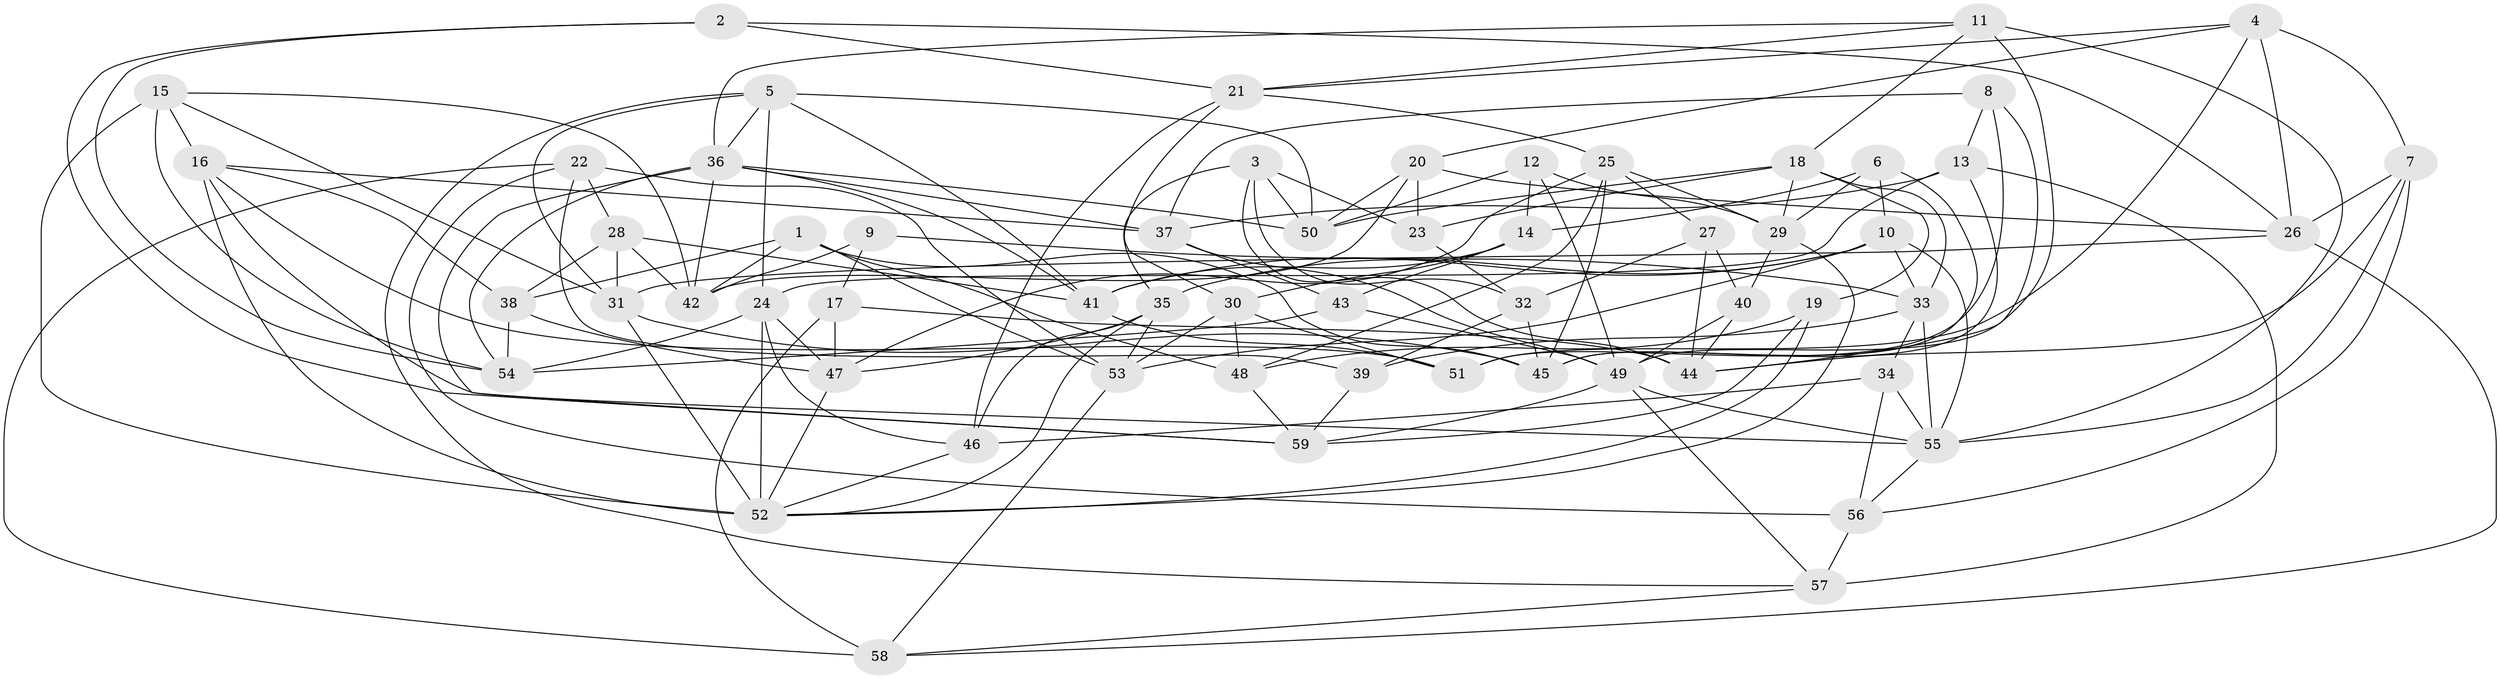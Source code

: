 // original degree distribution, {4: 1.0}
// Generated by graph-tools (version 1.1) at 2025/38/03/04/25 23:38:06]
// undirected, 59 vertices, 158 edges
graph export_dot {
  node [color=gray90,style=filled];
  1;
  2;
  3;
  4;
  5;
  6;
  7;
  8;
  9;
  10;
  11;
  12;
  13;
  14;
  15;
  16;
  17;
  18;
  19;
  20;
  21;
  22;
  23;
  24;
  25;
  26;
  27;
  28;
  29;
  30;
  31;
  32;
  33;
  34;
  35;
  36;
  37;
  38;
  39;
  40;
  41;
  42;
  43;
  44;
  45;
  46;
  47;
  48;
  49;
  50;
  51;
  52;
  53;
  54;
  55;
  56;
  57;
  58;
  59;
  1 -- 38 [weight=1.0];
  1 -- 42 [weight=1.0];
  1 -- 45 [weight=1.0];
  1 -- 48 [weight=2.0];
  1 -- 53 [weight=1.0];
  2 -- 21 [weight=1.0];
  2 -- 26 [weight=1.0];
  2 -- 54 [weight=1.0];
  2 -- 59 [weight=1.0];
  3 -- 23 [weight=2.0];
  3 -- 32 [weight=1.0];
  3 -- 35 [weight=1.0];
  3 -- 44 [weight=1.0];
  3 -- 50 [weight=1.0];
  4 -- 7 [weight=1.0];
  4 -- 20 [weight=1.0];
  4 -- 21 [weight=1.0];
  4 -- 26 [weight=1.0];
  4 -- 51 [weight=2.0];
  5 -- 24 [weight=1.0];
  5 -- 31 [weight=1.0];
  5 -- 36 [weight=1.0];
  5 -- 41 [weight=1.0];
  5 -- 50 [weight=1.0];
  5 -- 57 [weight=1.0];
  6 -- 10 [weight=1.0];
  6 -- 14 [weight=1.0];
  6 -- 29 [weight=1.0];
  6 -- 45 [weight=1.0];
  7 -- 26 [weight=1.0];
  7 -- 44 [weight=1.0];
  7 -- 55 [weight=2.0];
  7 -- 56 [weight=1.0];
  8 -- 13 [weight=1.0];
  8 -- 37 [weight=1.0];
  8 -- 44 [weight=1.0];
  8 -- 51 [weight=1.0];
  9 -- 17 [weight=2.0];
  9 -- 33 [weight=1.0];
  9 -- 42 [weight=1.0];
  10 -- 33 [weight=1.0];
  10 -- 35 [weight=1.0];
  10 -- 41 [weight=1.0];
  10 -- 53 [weight=1.0];
  10 -- 55 [weight=1.0];
  11 -- 18 [weight=1.0];
  11 -- 21 [weight=1.0];
  11 -- 36 [weight=1.0];
  11 -- 49 [weight=2.0];
  11 -- 55 [weight=1.0];
  12 -- 14 [weight=1.0];
  12 -- 29 [weight=1.0];
  12 -- 49 [weight=1.0];
  12 -- 50 [weight=1.0];
  13 -- 24 [weight=1.0];
  13 -- 37 [weight=1.0];
  13 -- 45 [weight=1.0];
  13 -- 57 [weight=2.0];
  14 -- 30 [weight=2.0];
  14 -- 41 [weight=1.0];
  14 -- 43 [weight=1.0];
  15 -- 16 [weight=1.0];
  15 -- 31 [weight=1.0];
  15 -- 42 [weight=1.0];
  15 -- 52 [weight=2.0];
  15 -- 54 [weight=1.0];
  16 -- 37 [weight=1.0];
  16 -- 38 [weight=1.0];
  16 -- 51 [weight=1.0];
  16 -- 52 [weight=1.0];
  16 -- 55 [weight=1.0];
  17 -- 44 [weight=1.0];
  17 -- 47 [weight=1.0];
  17 -- 58 [weight=2.0];
  18 -- 19 [weight=1.0];
  18 -- 23 [weight=1.0];
  18 -- 29 [weight=1.0];
  18 -- 33 [weight=1.0];
  18 -- 50 [weight=1.0];
  19 -- 48 [weight=1.0];
  19 -- 52 [weight=1.0];
  19 -- 59 [weight=1.0];
  20 -- 23 [weight=2.0];
  20 -- 26 [weight=1.0];
  20 -- 42 [weight=1.0];
  20 -- 50 [weight=1.0];
  21 -- 25 [weight=1.0];
  21 -- 30 [weight=1.0];
  21 -- 46 [weight=1.0];
  22 -- 28 [weight=1.0];
  22 -- 39 [weight=1.0];
  22 -- 53 [weight=1.0];
  22 -- 56 [weight=2.0];
  22 -- 58 [weight=1.0];
  23 -- 32 [weight=1.0];
  24 -- 46 [weight=1.0];
  24 -- 47 [weight=1.0];
  24 -- 52 [weight=1.0];
  24 -- 54 [weight=1.0];
  25 -- 27 [weight=1.0];
  25 -- 29 [weight=1.0];
  25 -- 45 [weight=1.0];
  25 -- 47 [weight=1.0];
  25 -- 48 [weight=1.0];
  26 -- 31 [weight=1.0];
  26 -- 58 [weight=1.0];
  27 -- 32 [weight=2.0];
  27 -- 40 [weight=2.0];
  27 -- 44 [weight=1.0];
  28 -- 31 [weight=1.0];
  28 -- 38 [weight=2.0];
  28 -- 41 [weight=1.0];
  28 -- 42 [weight=1.0];
  29 -- 40 [weight=1.0];
  29 -- 52 [weight=1.0];
  30 -- 48 [weight=1.0];
  30 -- 51 [weight=1.0];
  30 -- 53 [weight=1.0];
  31 -- 45 [weight=1.0];
  31 -- 52 [weight=1.0];
  32 -- 39 [weight=1.0];
  32 -- 45 [weight=1.0];
  33 -- 34 [weight=1.0];
  33 -- 39 [weight=1.0];
  33 -- 55 [weight=1.0];
  34 -- 46 [weight=2.0];
  34 -- 55 [weight=2.0];
  34 -- 56 [weight=1.0];
  35 -- 46 [weight=1.0];
  35 -- 47 [weight=1.0];
  35 -- 52 [weight=1.0];
  35 -- 53 [weight=1.0];
  36 -- 37 [weight=1.0];
  36 -- 41 [weight=1.0];
  36 -- 42 [weight=1.0];
  36 -- 50 [weight=1.0];
  36 -- 54 [weight=1.0];
  36 -- 59 [weight=1.0];
  37 -- 43 [weight=1.0];
  37 -- 49 [weight=1.0];
  38 -- 47 [weight=1.0];
  38 -- 54 [weight=1.0];
  39 -- 59 [weight=1.0];
  40 -- 44 [weight=1.0];
  40 -- 49 [weight=2.0];
  41 -- 51 [weight=1.0];
  43 -- 49 [weight=1.0];
  43 -- 54 [weight=1.0];
  46 -- 52 [weight=1.0];
  47 -- 52 [weight=1.0];
  48 -- 59 [weight=1.0];
  49 -- 55 [weight=1.0];
  49 -- 57 [weight=1.0];
  49 -- 59 [weight=1.0];
  53 -- 58 [weight=1.0];
  55 -- 56 [weight=1.0];
  56 -- 57 [weight=1.0];
  57 -- 58 [weight=1.0];
}
